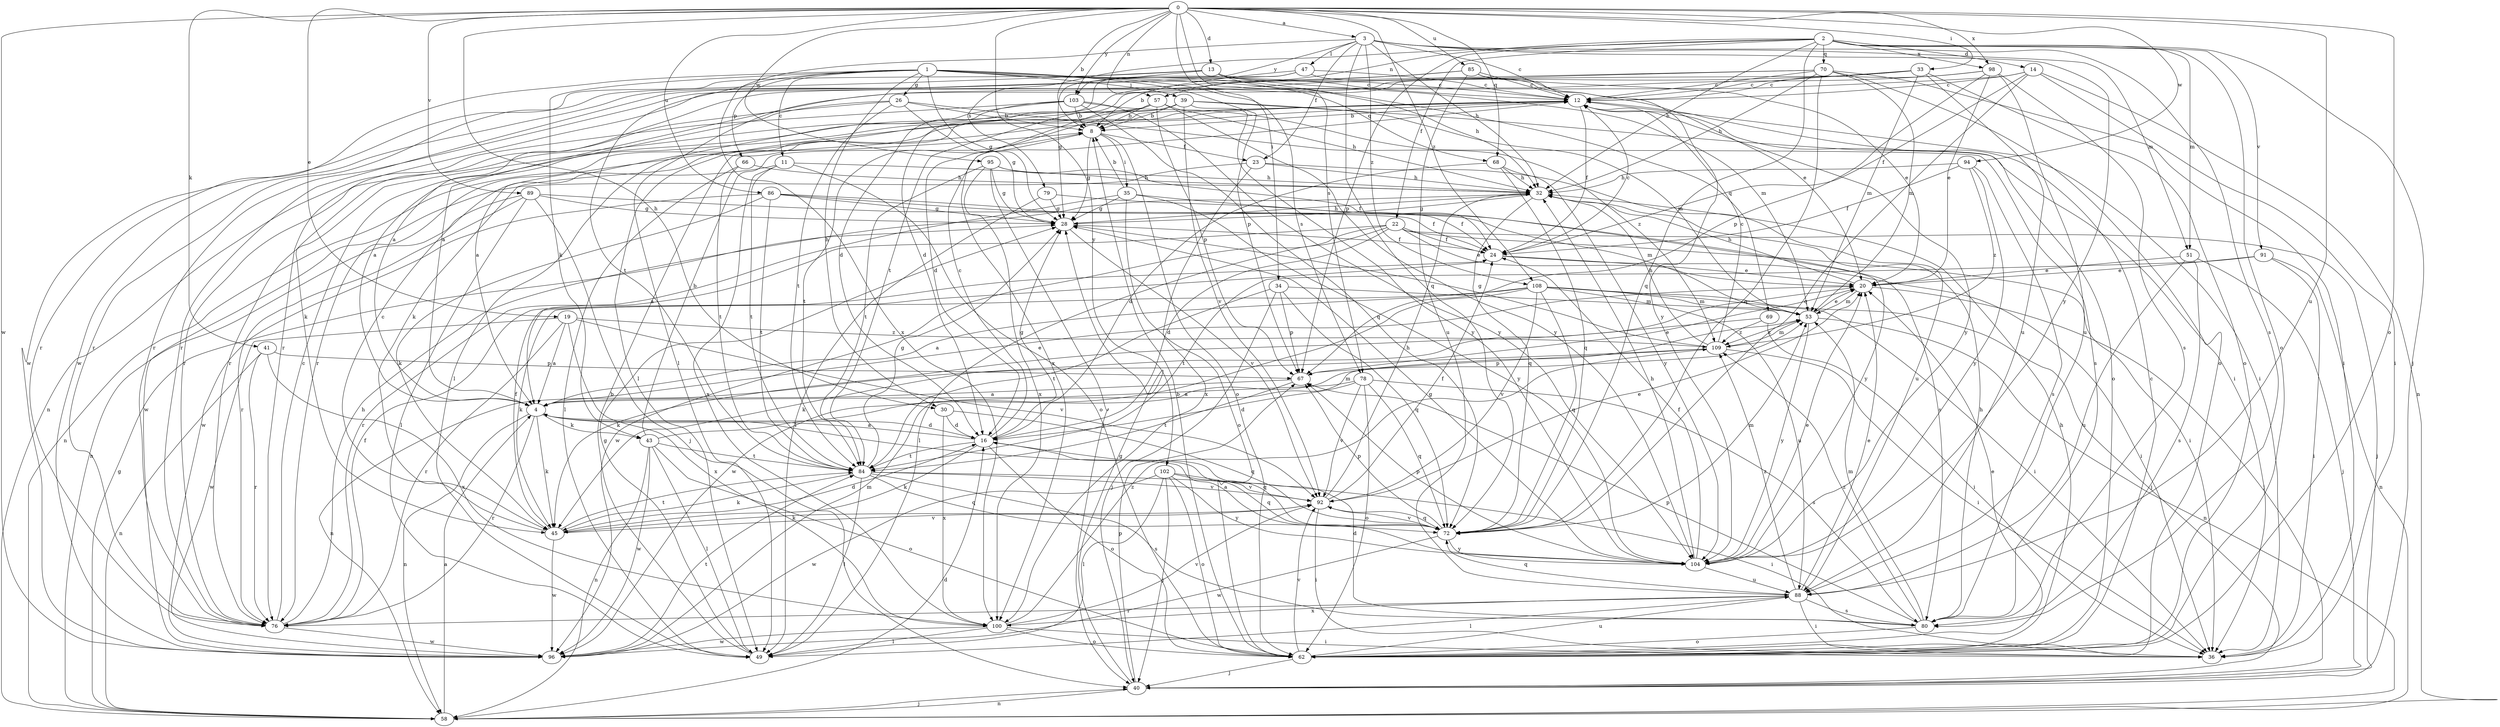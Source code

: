 strict digraph  {
0;
1;
2;
3;
4;
8;
11;
12;
13;
14;
16;
19;
20;
22;
23;
24;
26;
28;
30;
32;
33;
34;
35;
36;
39;
40;
41;
43;
45;
47;
49;
51;
53;
57;
58;
62;
66;
67;
68;
69;
70;
72;
76;
78;
79;
80;
84;
85;
86;
88;
89;
91;
92;
94;
95;
96;
98;
100;
102;
103;
104;
108;
109;
0 -> 3  [label=a];
0 -> 8  [label=b];
0 -> 13  [label=d];
0 -> 19  [label=e];
0 -> 30  [label=h];
0 -> 33  [label=i];
0 -> 34  [label=i];
0 -> 41  [label=k];
0 -> 57  [label=n];
0 -> 62  [label=o];
0 -> 68  [label=q];
0 -> 78  [label=s];
0 -> 85  [label=u];
0 -> 86  [label=u];
0 -> 88  [label=u];
0 -> 89  [label=v];
0 -> 94  [label=w];
0 -> 95  [label=w];
0 -> 96  [label=w];
0 -> 98  [label=x];
0 -> 102  [label=y];
0 -> 103  [label=y];
0 -> 108  [label=z];
1 -> 11  [label=c];
1 -> 12  [label=c];
1 -> 26  [label=g];
1 -> 28  [label=g];
1 -> 30  [label=h];
1 -> 39  [label=j];
1 -> 43  [label=k];
1 -> 66  [label=p];
1 -> 67  [label=p];
1 -> 68  [label=q];
1 -> 69  [label=q];
1 -> 76  [label=r];
1 -> 78  [label=s];
1 -> 84  [label=t];
2 -> 14  [label=d];
2 -> 22  [label=f];
2 -> 32  [label=h];
2 -> 40  [label=j];
2 -> 51  [label=m];
2 -> 57  [label=n];
2 -> 62  [label=o];
2 -> 67  [label=p];
2 -> 70  [label=q];
2 -> 72  [label=q];
2 -> 79  [label=s];
2 -> 91  [label=v];
2 -> 98  [label=x];
3 -> 12  [label=c];
3 -> 23  [label=f];
3 -> 32  [label=h];
3 -> 47  [label=l];
3 -> 51  [label=m];
3 -> 72  [label=q];
3 -> 80  [label=s];
3 -> 100  [label=x];
3 -> 103  [label=y];
3 -> 104  [label=y];
3 -> 108  [label=z];
4 -> 16  [label=d];
4 -> 20  [label=e];
4 -> 43  [label=k];
4 -> 45  [label=k];
4 -> 58  [label=n];
4 -> 76  [label=r];
8 -> 23  [label=f];
8 -> 28  [label=g];
8 -> 35  [label=i];
8 -> 62  [label=o];
8 -> 84  [label=t];
11 -> 32  [label=h];
11 -> 58  [label=n];
11 -> 62  [label=o];
11 -> 84  [label=t];
11 -> 100  [label=x];
12 -> 8  [label=b];
12 -> 24  [label=f];
12 -> 36  [label=i];
12 -> 45  [label=k];
12 -> 62  [label=o];
12 -> 76  [label=r];
12 -> 104  [label=y];
13 -> 12  [label=c];
13 -> 28  [label=g];
13 -> 32  [label=h];
13 -> 53  [label=m];
13 -> 76  [label=r];
13 -> 96  [label=w];
14 -> 4  [label=a];
14 -> 12  [label=c];
14 -> 24  [label=f];
14 -> 36  [label=i];
14 -> 58  [label=n];
14 -> 72  [label=q];
16 -> 4  [label=a];
16 -> 12  [label=c];
16 -> 28  [label=g];
16 -> 45  [label=k];
16 -> 62  [label=o];
16 -> 72  [label=q];
16 -> 84  [label=t];
19 -> 4  [label=a];
19 -> 76  [label=r];
19 -> 92  [label=v];
19 -> 96  [label=w];
19 -> 100  [label=x];
19 -> 109  [label=z];
20 -> 32  [label=h];
20 -> 40  [label=j];
20 -> 45  [label=k];
20 -> 53  [label=m];
22 -> 16  [label=d];
22 -> 20  [label=e];
22 -> 24  [label=f];
22 -> 36  [label=i];
22 -> 40  [label=j];
22 -> 49  [label=l];
22 -> 76  [label=r];
22 -> 96  [label=w];
23 -> 32  [label=h];
23 -> 88  [label=u];
23 -> 96  [label=w];
23 -> 100  [label=x];
24 -> 12  [label=c];
24 -> 20  [label=e];
24 -> 36  [label=i];
26 -> 4  [label=a];
26 -> 8  [label=b];
26 -> 28  [label=g];
26 -> 45  [label=k];
26 -> 84  [label=t];
26 -> 109  [label=z];
28 -> 24  [label=f];
28 -> 32  [label=h];
28 -> 92  [label=v];
30 -> 16  [label=d];
30 -> 72  [label=q];
30 -> 100  [label=x];
32 -> 28  [label=g];
32 -> 72  [label=q];
33 -> 4  [label=a];
33 -> 12  [label=c];
33 -> 16  [label=d];
33 -> 53  [label=m];
33 -> 62  [label=o];
33 -> 88  [label=u];
34 -> 40  [label=j];
34 -> 53  [label=m];
34 -> 67  [label=p];
34 -> 72  [label=q];
34 -> 84  [label=t];
35 -> 4  [label=a];
35 -> 8  [label=b];
35 -> 24  [label=f];
35 -> 28  [label=g];
35 -> 62  [label=o];
35 -> 104  [label=y];
39 -> 4  [label=a];
39 -> 8  [label=b];
39 -> 16  [label=d];
39 -> 36  [label=i];
39 -> 53  [label=m];
39 -> 92  [label=v];
39 -> 104  [label=y];
40 -> 28  [label=g];
40 -> 58  [label=n];
40 -> 67  [label=p];
41 -> 58  [label=n];
41 -> 67  [label=p];
41 -> 76  [label=r];
41 -> 100  [label=x];
43 -> 8  [label=b];
43 -> 49  [label=l];
43 -> 53  [label=m];
43 -> 58  [label=n];
43 -> 62  [label=o];
43 -> 84  [label=t];
43 -> 96  [label=w];
45 -> 12  [label=c];
45 -> 16  [label=d];
45 -> 24  [label=f];
45 -> 84  [label=t];
45 -> 92  [label=v];
45 -> 96  [label=w];
47 -> 8  [label=b];
47 -> 12  [label=c];
47 -> 16  [label=d];
47 -> 20  [label=e];
47 -> 76  [label=r];
49 -> 8  [label=b];
49 -> 28  [label=g];
51 -> 20  [label=e];
51 -> 40  [label=j];
51 -> 80  [label=s];
51 -> 88  [label=u];
53 -> 20  [label=e];
53 -> 58  [label=n];
53 -> 104  [label=y];
53 -> 109  [label=z];
57 -> 8  [label=b];
57 -> 32  [label=h];
57 -> 49  [label=l];
57 -> 67  [label=p];
57 -> 76  [label=r];
57 -> 100  [label=x];
57 -> 104  [label=y];
58 -> 4  [label=a];
58 -> 16  [label=d];
58 -> 28  [label=g];
58 -> 40  [label=j];
62 -> 8  [label=b];
62 -> 12  [label=c];
62 -> 20  [label=e];
62 -> 32  [label=h];
62 -> 40  [label=j];
62 -> 88  [label=u];
62 -> 92  [label=v];
66 -> 32  [label=h];
66 -> 49  [label=l];
66 -> 84  [label=t];
67 -> 4  [label=a];
67 -> 20  [label=e];
67 -> 84  [label=t];
68 -> 16  [label=d];
68 -> 32  [label=h];
68 -> 72  [label=q];
68 -> 104  [label=y];
69 -> 36  [label=i];
69 -> 45  [label=k];
69 -> 109  [label=z];
70 -> 12  [label=c];
70 -> 32  [label=h];
70 -> 36  [label=i];
70 -> 49  [label=l];
70 -> 53  [label=m];
70 -> 62  [label=o];
70 -> 72  [label=q];
70 -> 76  [label=r];
72 -> 53  [label=m];
72 -> 67  [label=p];
72 -> 92  [label=v];
72 -> 96  [label=w];
72 -> 104  [label=y];
76 -> 12  [label=c];
76 -> 24  [label=f];
76 -> 32  [label=h];
76 -> 96  [label=w];
78 -> 4  [label=a];
78 -> 16  [label=d];
78 -> 62  [label=o];
78 -> 72  [label=q];
78 -> 80  [label=s];
78 -> 92  [label=v];
79 -> 28  [label=g];
79 -> 49  [label=l];
79 -> 104  [label=y];
80 -> 16  [label=d];
80 -> 32  [label=h];
80 -> 53  [label=m];
80 -> 62  [label=o];
80 -> 67  [label=p];
80 -> 109  [label=z];
84 -> 28  [label=g];
84 -> 36  [label=i];
84 -> 45  [label=k];
84 -> 49  [label=l];
84 -> 72  [label=q];
84 -> 80  [label=s];
84 -> 92  [label=v];
85 -> 12  [label=c];
85 -> 20  [label=e];
85 -> 76  [label=r];
85 -> 88  [label=u];
85 -> 96  [label=w];
85 -> 104  [label=y];
86 -> 28  [label=g];
86 -> 45  [label=k];
86 -> 53  [label=m];
86 -> 80  [label=s];
86 -> 84  [label=t];
86 -> 96  [label=w];
88 -> 20  [label=e];
88 -> 36  [label=i];
88 -> 49  [label=l];
88 -> 72  [label=q];
88 -> 76  [label=r];
88 -> 80  [label=s];
88 -> 100  [label=x];
88 -> 109  [label=z];
89 -> 24  [label=f];
89 -> 28  [label=g];
89 -> 40  [label=j];
89 -> 49  [label=l];
89 -> 58  [label=n];
89 -> 76  [label=r];
91 -> 20  [label=e];
91 -> 36  [label=i];
91 -> 58  [label=n];
91 -> 84  [label=t];
92 -> 20  [label=e];
92 -> 24  [label=f];
92 -> 32  [label=h];
92 -> 36  [label=i];
92 -> 45  [label=k];
92 -> 72  [label=q];
94 -> 24  [label=f];
94 -> 32  [label=h];
94 -> 80  [label=s];
94 -> 104  [label=y];
94 -> 109  [label=z];
95 -> 24  [label=f];
95 -> 28  [label=g];
95 -> 32  [label=h];
95 -> 40  [label=j];
95 -> 84  [label=t];
95 -> 100  [label=x];
96 -> 53  [label=m];
96 -> 84  [label=t];
98 -> 12  [label=c];
98 -> 20  [label=e];
98 -> 67  [label=p];
98 -> 80  [label=s];
98 -> 84  [label=t];
98 -> 88  [label=u];
100 -> 36  [label=i];
100 -> 49  [label=l];
100 -> 62  [label=o];
100 -> 92  [label=v];
100 -> 96  [label=w];
100 -> 109  [label=z];
102 -> 40  [label=j];
102 -> 49  [label=l];
102 -> 62  [label=o];
102 -> 72  [label=q];
102 -> 92  [label=v];
102 -> 96  [label=w];
102 -> 104  [label=y];
103 -> 8  [label=b];
103 -> 49  [label=l];
103 -> 58  [label=n];
103 -> 72  [label=q];
103 -> 76  [label=r];
103 -> 80  [label=s];
103 -> 104  [label=y];
104 -> 4  [label=a];
104 -> 20  [label=e];
104 -> 24  [label=f];
104 -> 28  [label=g];
104 -> 32  [label=h];
104 -> 67  [label=p];
104 -> 88  [label=u];
108 -> 4  [label=a];
108 -> 36  [label=i];
108 -> 40  [label=j];
108 -> 45  [label=k];
108 -> 53  [label=m];
108 -> 72  [label=q];
108 -> 88  [label=u];
108 -> 92  [label=v];
108 -> 96  [label=w];
109 -> 12  [label=c];
109 -> 28  [label=g];
109 -> 32  [label=h];
109 -> 36  [label=i];
109 -> 53  [label=m];
109 -> 58  [label=n];
109 -> 67  [label=p];
}
